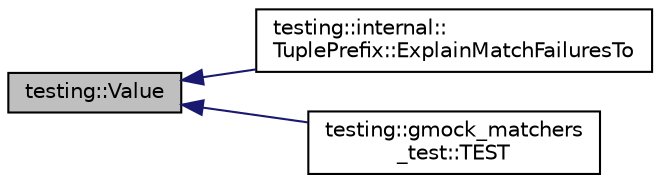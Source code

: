 digraph "testing::Value"
{
  edge [fontname="Helvetica",fontsize="10",labelfontname="Helvetica",labelfontsize="10"];
  node [fontname="Helvetica",fontsize="10",shape=record];
  rankdir="LR";
  Node1872 [label="testing::Value",height=0.2,width=0.4,color="black", fillcolor="grey75", style="filled", fontcolor="black"];
  Node1872 -> Node1873 [dir="back",color="midnightblue",fontsize="10",style="solid",fontname="Helvetica"];
  Node1873 [label="testing::internal::\lTuplePrefix::ExplainMatchFailuresTo",height=0.2,width=0.4,color="black", fillcolor="white", style="filled",URL="$dc/d12/classtesting_1_1internal_1_1_tuple_prefix.html#a0ffd38ce90ae6da645a5655aefac5bb7"];
  Node1872 -> Node1874 [dir="back",color="midnightblue",fontsize="10",style="solid",fontname="Helvetica"];
  Node1874 [label="testing::gmock_matchers\l_test::TEST",height=0.2,width=0.4,color="black", fillcolor="white", style="filled",URL="$d5/de1/namespacetesting_1_1gmock__matchers__test.html#a150118d4e990ba9fb9978329e742c931"];
}
